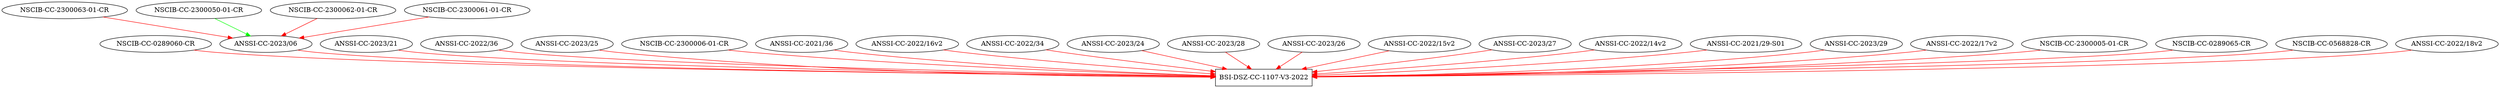 digraph {
	# nodes
	# Root is IC with cryptographic algorithms
	110732022 [label="BSI-DSZ-CC-1107-V3-2022"] [shape=box]
	0289060 [label="NSCIB-CC-0289060-CR"]
	202306 [label="ANSSI-CC-2023/06"]
	202321 [label="ANSSI-CC-2023/21"]
	202236 [label="ANSSI-CC-2022/36"]
	202325 [label="ANSSI-CC-2023/25"]
	230000601 [label="NSCIB-CC-2300006-01-CR"]
	202136 [label="ANSSI-CC-2021/36"]
	2022162 [label="ANSSI-CC-2022/16v2"]
	202234 [label="ANSSI-CC-2022/34"]
	202324 [label="ANSSI-CC-2023/24"]
	202328 [label="ANSSI-CC-2023/28"]
	202326 [label="ANSSI-CC-2023/26"]
	2022152 [label="ANSSI-CC-2022/15v2"]
	202327 [label="ANSSI-CC-2023/27"]
	2022142 [label="ANSSI-CC-2022/14v2"]
	20212901 [label="ANSSI-CC-2021/29-S01"]
	202329 [label="ANSSI-CC-2023/29"]
	2022172 [label="ANSSI-CC-2022/17v2"]
	230000501 [label="NSCIB-CC-2300005-01-CR"]
	0289065 [label="NSCIB-CC-0289065-CR"]
	0568828 [label="NSCIB-CC-0568828-CR"]
	2022182 [label="ANSSI-CC-2022/18v2"]
	230006301 [label="NSCIB-CC-2300063-01-CR"]
	230005001 [label="NSCIB-CC-2300050-01-CR"]
	230006201 [label="NSCIB-CC-2300062-01-CR"]
	202306 [label="ANSSI-CC-2023/06"]
	230006101 [label="NSCIB-CC-2300061-01-CR"]

	# edges
	0289060 -> 110732022 [color=red]
	202306 -> 110732022 [color=red]
	202321 -> 110732022 [color=red]
	202236 -> 110732022 [color=red]
	202325 -> 110732022 [color=red]
	230000601 -> 110732022 [color=red]
	202136 -> 110732022 [color=red]
	2022162 -> 110732022 [color=red]
	202234 -> 110732022 [color=red]
	202324 -> 110732022 [color=red]
	202328 -> 110732022 [color=red]
	202326 -> 110732022 [color=red]
	2022152 -> 110732022 [color=red]
	202327 -> 110732022 [color=red]
	2022142 -> 110732022 [color=red]
	20212901 -> 110732022 [color=red]
	202329 -> 110732022 [color=red]
	2022172 -> 110732022 [color=red]
	230000501 -> 110732022 [color=red]
	0289065 -> 110732022 [color=red]
	0568828 -> 110732022 [color=red]
	2022182 -> 110732022 [color=red]

	230006201 -> 202306 [color=red]
	230005001 -> 202306 [color=green] # evaluation reused
	230006101 -> 202306 [color=red]
	230006301 -> 202306 [color=red]
}
